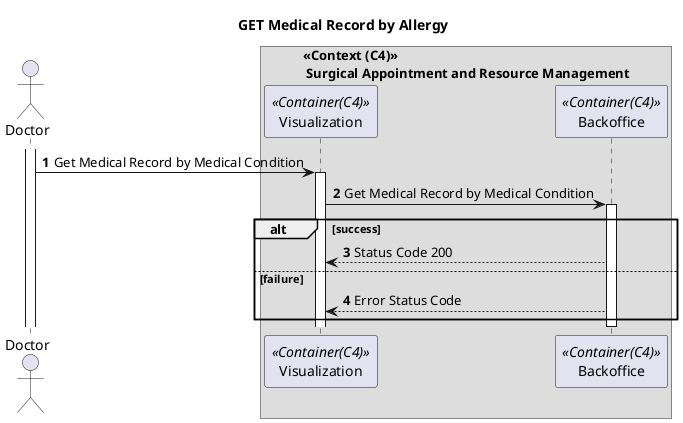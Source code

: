 @startuml


autonumber

actor "Doctor" as doc

title "GET Medical Record by Allergy"

box "<<Context (C4)>>\n Surgical Appointment and Resource Management"
participant Visualization as ui <<Container(C4)>>
participant Backoffice as bo <<Container(C4)>>


activate doc

doc -> ui : Get Medical Record by Medical Condition

activate ui

ui -> bo : Get Medical Record by Medical Condition

activate bo


alt success

bo --> ui : Status Code 200

else failure

bo --> ui:  Error Status Code

end

deactivate bo







@enduml